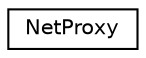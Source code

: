 digraph "Graphical Class Hierarchy"
{
  edge [fontname="Helvetica",fontsize="10",labelfontname="Helvetica",labelfontsize="10"];
  node [fontname="Helvetica",fontsize="10",shape=record];
  rankdir="LR";
  Node1 [label="NetProxy",height=0.2,width=0.4,color="black", fillcolor="white", style="filled",URL="$classNetProxy.html"];
}
